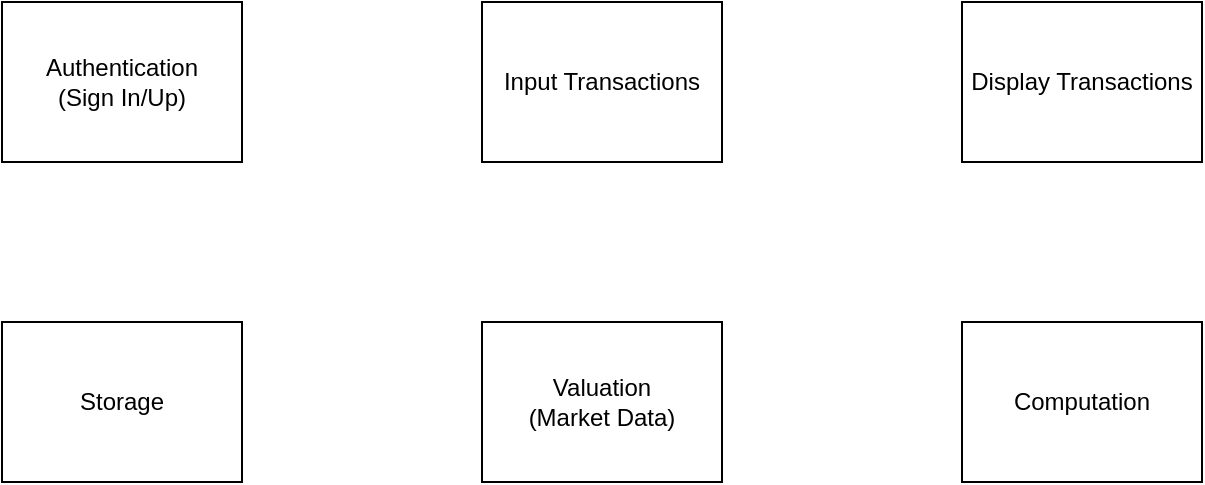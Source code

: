 <mxfile>
    <diagram id="J7h9PthIsTqoC3gV4psV" name="microserivices">
        <mxGraphModel dx="1386" dy="779" grid="1" gridSize="10" guides="1" tooltips="1" connect="1" arrows="1" fold="1" page="1" pageScale="1" pageWidth="850" pageHeight="1100" math="0" shadow="0">
            <root>
                <mxCell id="0"/>
                <mxCell id="1" parent="0"/>
                <mxCell id="2" value="Authentication&lt;br&gt;(Sign In/Up)" style="rounded=0;whiteSpace=wrap;html=1;" vertex="1" parent="1">
                    <mxGeometry x="120" y="120" width="120" height="80" as="geometry"/>
                </mxCell>
                <mxCell id="3" value="Input Transactions" style="rounded=0;whiteSpace=wrap;html=1;" vertex="1" parent="1">
                    <mxGeometry x="360" y="120" width="120" height="80" as="geometry"/>
                </mxCell>
                <mxCell id="4" value="Display Transactions" style="rounded=0;whiteSpace=wrap;html=1;" vertex="1" parent="1">
                    <mxGeometry x="600" y="120" width="120" height="80" as="geometry"/>
                </mxCell>
                <mxCell id="6" value="Storage" style="rounded=0;whiteSpace=wrap;html=1;" vertex="1" parent="1">
                    <mxGeometry x="120" y="280" width="120" height="80" as="geometry"/>
                </mxCell>
                <mxCell id="7" value="Valuation&lt;br&gt;(Market Data)" style="rounded=0;whiteSpace=wrap;html=1;" vertex="1" parent="1">
                    <mxGeometry x="360" y="280" width="120" height="80" as="geometry"/>
                </mxCell>
                <mxCell id="8" value="Computation" style="rounded=0;whiteSpace=wrap;html=1;" vertex="1" parent="1">
                    <mxGeometry x="600" y="280" width="120" height="80" as="geometry"/>
                </mxCell>
            </root>
        </mxGraphModel>
    </diagram>
</mxfile>